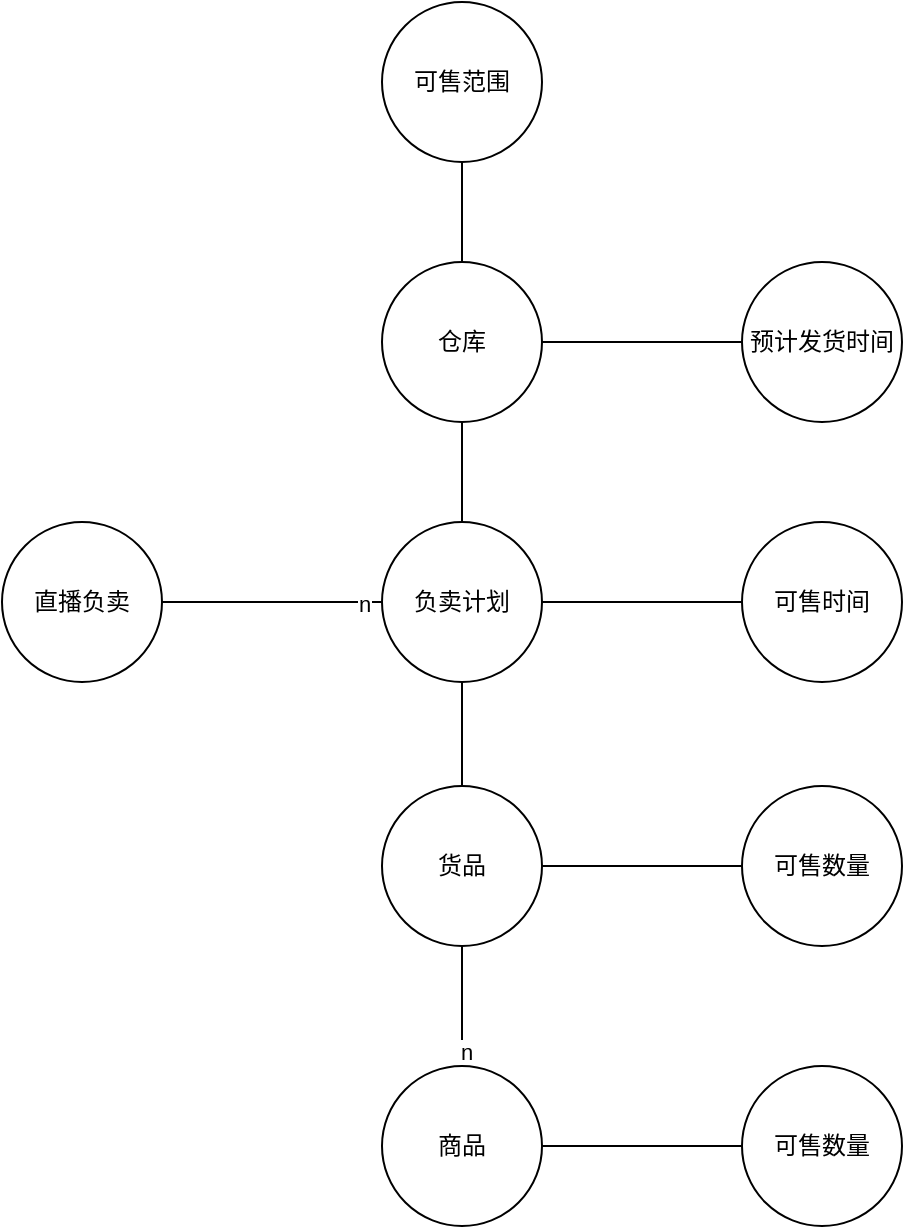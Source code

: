 <mxfile version="16.6.2" type="github">
  <diagram id="oAZSLKbXuAS9L4ZkzxYa" name="Page-1">
    <mxGraphModel dx="1298" dy="769" grid="1" gridSize="10" guides="1" tooltips="1" connect="1" arrows="1" fold="1" page="1" pageScale="1" pageWidth="4681" pageHeight="3300" math="0" shadow="0">
      <root>
        <mxCell id="0" />
        <mxCell id="1" parent="0" />
        <mxCell id="HP0_FKGTzs48gTKR6zXM-9" style="edgeStyle=orthogonalEdgeStyle;rounded=0;orthogonalLoop=1;jettySize=auto;html=1;exitX=0.5;exitY=0;exitDx=0;exitDy=0;entryX=0.5;entryY=1;entryDx=0;entryDy=0;endArrow=none;endFill=0;" edge="1" parent="1" source="HP0_FKGTzs48gTKR6zXM-1" target="HP0_FKGTzs48gTKR6zXM-3">
          <mxGeometry relative="1" as="geometry" />
        </mxCell>
        <mxCell id="HP0_FKGTzs48gTKR6zXM-10" style="edgeStyle=orthogonalEdgeStyle;rounded=0;orthogonalLoop=1;jettySize=auto;html=1;exitX=1;exitY=0.5;exitDx=0;exitDy=0;entryX=0;entryY=0.5;entryDx=0;entryDy=0;endArrow=none;endFill=0;" edge="1" parent="1" source="HP0_FKGTzs48gTKR6zXM-1" target="HP0_FKGTzs48gTKR6zXM-4">
          <mxGeometry relative="1" as="geometry" />
        </mxCell>
        <mxCell id="HP0_FKGTzs48gTKR6zXM-14" style="edgeStyle=orthogonalEdgeStyle;rounded=0;orthogonalLoop=1;jettySize=auto;html=1;exitX=0.5;exitY=1;exitDx=0;exitDy=0;entryX=0.5;entryY=0;entryDx=0;entryDy=0;endArrow=none;endFill=0;" edge="1" parent="1" source="HP0_FKGTzs48gTKR6zXM-1" target="HP0_FKGTzs48gTKR6zXM-13">
          <mxGeometry relative="1" as="geometry" />
        </mxCell>
        <mxCell id="HP0_FKGTzs48gTKR6zXM-1" value="负卖计划" style="ellipse;whiteSpace=wrap;html=1;aspect=fixed;" vertex="1" parent="1">
          <mxGeometry x="610" y="308" width="80" height="80" as="geometry" />
        </mxCell>
        <mxCell id="HP0_FKGTzs48gTKR6zXM-8" style="edgeStyle=orthogonalEdgeStyle;rounded=0;orthogonalLoop=1;jettySize=auto;html=1;exitX=1;exitY=0.5;exitDx=0;exitDy=0;entryX=0;entryY=0.5;entryDx=0;entryDy=0;endArrow=none;endFill=0;" edge="1" parent="1" source="HP0_FKGTzs48gTKR6zXM-2" target="HP0_FKGTzs48gTKR6zXM-1">
          <mxGeometry relative="1" as="geometry" />
        </mxCell>
        <mxCell id="HP0_FKGTzs48gTKR6zXM-17" value="n" style="edgeLabel;html=1;align=center;verticalAlign=middle;resizable=0;points=[];" vertex="1" connectable="0" parent="HP0_FKGTzs48gTKR6zXM-8">
          <mxGeometry x="0.836" y="-1" relative="1" as="geometry">
            <mxPoint as="offset" />
          </mxGeometry>
        </mxCell>
        <mxCell id="HP0_FKGTzs48gTKR6zXM-2" value="直播负卖" style="ellipse;whiteSpace=wrap;html=1;aspect=fixed;" vertex="1" parent="1">
          <mxGeometry x="420" y="308" width="80" height="80" as="geometry" />
        </mxCell>
        <mxCell id="HP0_FKGTzs48gTKR6zXM-11" style="edgeStyle=orthogonalEdgeStyle;rounded=0;orthogonalLoop=1;jettySize=auto;html=1;exitX=1;exitY=0.5;exitDx=0;exitDy=0;entryX=0;entryY=0.5;entryDx=0;entryDy=0;endArrow=none;endFill=0;" edge="1" parent="1" source="HP0_FKGTzs48gTKR6zXM-3" target="HP0_FKGTzs48gTKR6zXM-6">
          <mxGeometry relative="1" as="geometry" />
        </mxCell>
        <mxCell id="HP0_FKGTzs48gTKR6zXM-12" style="edgeStyle=orthogonalEdgeStyle;rounded=0;orthogonalLoop=1;jettySize=auto;html=1;exitX=0.5;exitY=0;exitDx=0;exitDy=0;entryX=0.5;entryY=1;entryDx=0;entryDy=0;endArrow=none;endFill=0;" edge="1" parent="1" source="HP0_FKGTzs48gTKR6zXM-3" target="HP0_FKGTzs48gTKR6zXM-5">
          <mxGeometry relative="1" as="geometry" />
        </mxCell>
        <mxCell id="HP0_FKGTzs48gTKR6zXM-3" value="仓库" style="ellipse;whiteSpace=wrap;html=1;aspect=fixed;" vertex="1" parent="1">
          <mxGeometry x="610" y="178" width="80" height="80" as="geometry" />
        </mxCell>
        <mxCell id="HP0_FKGTzs48gTKR6zXM-4" value="可售时间" style="ellipse;whiteSpace=wrap;html=1;aspect=fixed;" vertex="1" parent="1">
          <mxGeometry x="790" y="308" width="80" height="80" as="geometry" />
        </mxCell>
        <mxCell id="HP0_FKGTzs48gTKR6zXM-5" value="可售范围" style="ellipse;whiteSpace=wrap;html=1;aspect=fixed;" vertex="1" parent="1">
          <mxGeometry x="610" y="48" width="80" height="80" as="geometry" />
        </mxCell>
        <mxCell id="HP0_FKGTzs48gTKR6zXM-6" value="预计发货时间" style="ellipse;whiteSpace=wrap;html=1;aspect=fixed;" vertex="1" parent="1">
          <mxGeometry x="790" y="178" width="80" height="80" as="geometry" />
        </mxCell>
        <mxCell id="HP0_FKGTzs48gTKR6zXM-19" style="edgeStyle=orthogonalEdgeStyle;rounded=0;orthogonalLoop=1;jettySize=auto;html=1;exitX=0.5;exitY=1;exitDx=0;exitDy=0;entryX=0.5;entryY=0;entryDx=0;entryDy=0;endArrow=none;endFill=0;" edge="1" parent="1" source="HP0_FKGTzs48gTKR6zXM-13" target="HP0_FKGTzs48gTKR6zXM-18">
          <mxGeometry relative="1" as="geometry" />
        </mxCell>
        <mxCell id="HP0_FKGTzs48gTKR6zXM-22" value="n" style="edgeLabel;html=1;align=center;verticalAlign=middle;resizable=0;points=[];" vertex="1" connectable="0" parent="HP0_FKGTzs48gTKR6zXM-19">
          <mxGeometry x="0.767" y="2" relative="1" as="geometry">
            <mxPoint as="offset" />
          </mxGeometry>
        </mxCell>
        <mxCell id="HP0_FKGTzs48gTKR6zXM-13" value="货品" style="ellipse;whiteSpace=wrap;html=1;aspect=fixed;" vertex="1" parent="1">
          <mxGeometry x="610" y="440" width="80" height="80" as="geometry" />
        </mxCell>
        <mxCell id="HP0_FKGTzs48gTKR6zXM-16" style="edgeStyle=orthogonalEdgeStyle;rounded=0;orthogonalLoop=1;jettySize=auto;html=1;exitX=0;exitY=0.5;exitDx=0;exitDy=0;entryX=1;entryY=0.5;entryDx=0;entryDy=0;endArrow=none;endFill=0;" edge="1" parent="1" source="HP0_FKGTzs48gTKR6zXM-15" target="HP0_FKGTzs48gTKR6zXM-13">
          <mxGeometry relative="1" as="geometry" />
        </mxCell>
        <mxCell id="HP0_FKGTzs48gTKR6zXM-15" value="可售数量" style="ellipse;whiteSpace=wrap;html=1;aspect=fixed;" vertex="1" parent="1">
          <mxGeometry x="790" y="440" width="80" height="80" as="geometry" />
        </mxCell>
        <mxCell id="HP0_FKGTzs48gTKR6zXM-21" style="edgeStyle=orthogonalEdgeStyle;rounded=0;orthogonalLoop=1;jettySize=auto;html=1;exitX=1;exitY=0.5;exitDx=0;exitDy=0;entryX=0;entryY=0.5;entryDx=0;entryDy=0;endArrow=none;endFill=0;" edge="1" parent="1" source="HP0_FKGTzs48gTKR6zXM-18" target="HP0_FKGTzs48gTKR6zXM-20">
          <mxGeometry relative="1" as="geometry" />
        </mxCell>
        <mxCell id="HP0_FKGTzs48gTKR6zXM-18" value="商品" style="ellipse;whiteSpace=wrap;html=1;aspect=fixed;" vertex="1" parent="1">
          <mxGeometry x="610" y="580" width="80" height="80" as="geometry" />
        </mxCell>
        <mxCell id="HP0_FKGTzs48gTKR6zXM-20" value="可售数量" style="ellipse;whiteSpace=wrap;html=1;aspect=fixed;" vertex="1" parent="1">
          <mxGeometry x="790" y="580" width="80" height="80" as="geometry" />
        </mxCell>
      </root>
    </mxGraphModel>
  </diagram>
</mxfile>
